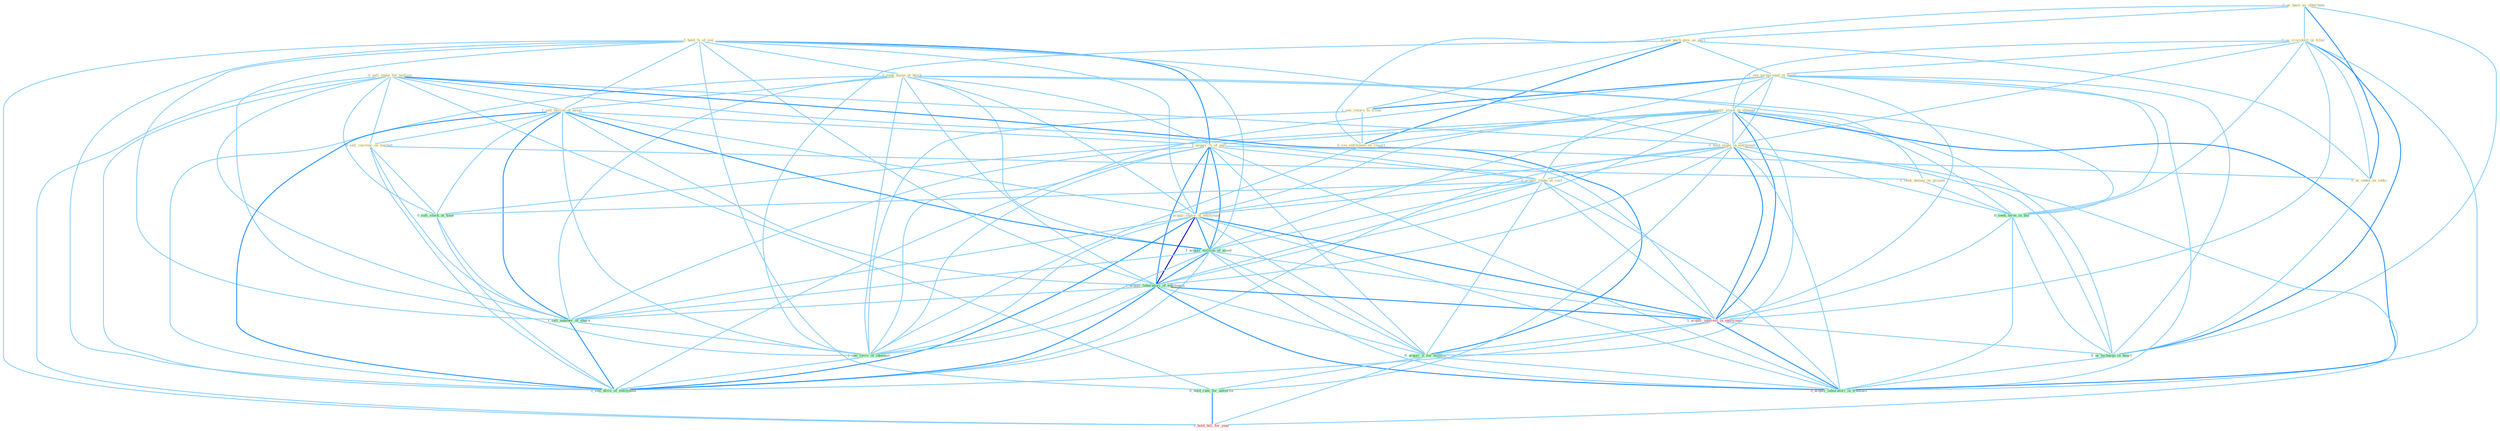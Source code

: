 Graph G{ 
    node
    [shape=polygon,style=filled,width=.5,height=.06,color="#BDFCC9",fixedsize=true,fontsize=4,
    fontcolor="#2f4f4f"];
    {node
    [color="#ffffe0", fontcolor="#8b7d6b"] "0_us_base_as_othernum " "0_us_crocidolit_in_filter " "1_hold_%_of_yen " "0_see_parti-give_as_part " "1_seek_mean_of_block " "1_see_turnaround_in_trend " "0_acquir_stock_in_attempt " "1_see_return_to_trend " "0_sell_stake_for_million " "1_sell_billion_of_asset " "1_acquir_%_of_unit " "0_see_entitynam_as_resort " "0_us_index_as_indic " "0_sell_currenc_on_market " "0_seek_damag_on_ground " "0_hold_stake_in_entitynam " "0_acquir_stake_at_cost " "1_acquir_share_of_entitynam "}
{node [color="#fff0f5", fontcolor="#b22222"] "1_acquir_interest_in_entitynam " "1_hold_bill_for_year "}
edge [color="#B0E2FF"];

	"0_us_base_as_othernum " -- "0_us_crocidolit_in_filter " [w="1", color="#87cefa" ];
	"0_us_base_as_othernum " -- "0_see_parti-give_as_part " [w="1", color="#87cefa" ];
	"0_us_base_as_othernum " -- "0_see_entitynam_as_resort " [w="1", color="#87cefa" ];
	"0_us_base_as_othernum " -- "0_us_index_as_indic " [w="2", color="#1e90ff" , len=0.8];
	"0_us_base_as_othernum " -- "0_us_techniqu_in_heart " [w="1", color="#87cefa" ];
	"0_us_crocidolit_in_filter " -- "1_see_turnaround_in_trend " [w="1", color="#87cefa" ];
	"0_us_crocidolit_in_filter " -- "0_acquir_stock_in_attempt " [w="1", color="#87cefa" ];
	"0_us_crocidolit_in_filter " -- "0_us_index_as_indic " [w="1", color="#87cefa" ];
	"0_us_crocidolit_in_filter " -- "0_hold_stake_in_entitynam " [w="1", color="#87cefa" ];
	"0_us_crocidolit_in_filter " -- "0_seek_term_in_bid " [w="1", color="#87cefa" ];
	"0_us_crocidolit_in_filter " -- "1_acquir_interest_in_entitynam " [w="1", color="#87cefa" ];
	"0_us_crocidolit_in_filter " -- "0_us_techniqu_in_heart " [w="2", color="#1e90ff" , len=0.8];
	"0_us_crocidolit_in_filter " -- "0_acquir_laboratori_in_transact " [w="1", color="#87cefa" ];
	"1_hold_%_of_yen " -- "1_seek_mean_of_block " [w="1", color="#87cefa" ];
	"1_hold_%_of_yen " -- "1_sell_billion_of_asset " [w="1", color="#87cefa" ];
	"1_hold_%_of_yen " -- "1_acquir_%_of_unit " [w="2", color="#1e90ff" , len=0.8];
	"1_hold_%_of_yen " -- "0_hold_stake_in_entitynam " [w="1", color="#87cefa" ];
	"1_hold_%_of_yen " -- "1_acquir_share_of_entitynam " [w="1", color="#87cefa" ];
	"1_hold_%_of_yen " -- "1_acquir_million_of_asset " [w="1", color="#87cefa" ];
	"1_hold_%_of_yen " -- "1_acquir_laboratori_of_entitynam " [w="1", color="#87cefa" ];
	"1_hold_%_of_yen " -- "0_hold_rate_for_advertis " [w="1", color="#87cefa" ];
	"1_hold_%_of_yen " -- "1_sell_number_of_share " [w="1", color="#87cefa" ];
	"1_hold_%_of_yen " -- "1_see_reviv_of_interest " [w="1", color="#87cefa" ];
	"1_hold_%_of_yen " -- "1_hold_bill_for_year " [w="1", color="#87cefa" ];
	"1_hold_%_of_yen " -- "1_sell_divis_of_entitynam " [w="1", color="#87cefa" ];
	"0_see_parti-give_as_part " -- "1_see_turnaround_in_trend " [w="1", color="#87cefa" ];
	"0_see_parti-give_as_part " -- "1_see_return_to_trend " [w="1", color="#87cefa" ];
	"0_see_parti-give_as_part " -- "0_see_entitynam_as_resort " [w="2", color="#1e90ff" , len=0.8];
	"0_see_parti-give_as_part " -- "0_us_index_as_indic " [w="1", color="#87cefa" ];
	"0_see_parti-give_as_part " -- "1_see_reviv_of_interest " [w="1", color="#87cefa" ];
	"1_seek_mean_of_block " -- "1_sell_billion_of_asset " [w="1", color="#87cefa" ];
	"1_seek_mean_of_block " -- "1_acquir_%_of_unit " [w="1", color="#87cefa" ];
	"1_seek_mean_of_block " -- "0_seek_damag_on_ground " [w="1", color="#87cefa" ];
	"1_seek_mean_of_block " -- "1_acquir_share_of_entitynam " [w="1", color="#87cefa" ];
	"1_seek_mean_of_block " -- "1_acquir_million_of_asset " [w="1", color="#87cefa" ];
	"1_seek_mean_of_block " -- "1_acquir_laboratori_of_entitynam " [w="1", color="#87cefa" ];
	"1_seek_mean_of_block " -- "0_seek_term_in_bid " [w="1", color="#87cefa" ];
	"1_seek_mean_of_block " -- "1_sell_number_of_share " [w="1", color="#87cefa" ];
	"1_seek_mean_of_block " -- "1_see_reviv_of_interest " [w="1", color="#87cefa" ];
	"1_seek_mean_of_block " -- "1_sell_divis_of_entitynam " [w="1", color="#87cefa" ];
	"1_see_turnaround_in_trend " -- "0_acquir_stock_in_attempt " [w="1", color="#87cefa" ];
	"1_see_turnaround_in_trend " -- "1_see_return_to_trend " [w="2", color="#1e90ff" , len=0.8];
	"1_see_turnaround_in_trend " -- "0_see_entitynam_as_resort " [w="1", color="#87cefa" ];
	"1_see_turnaround_in_trend " -- "0_hold_stake_in_entitynam " [w="1", color="#87cefa" ];
	"1_see_turnaround_in_trend " -- "0_seek_term_in_bid " [w="1", color="#87cefa" ];
	"1_see_turnaround_in_trend " -- "1_acquir_interest_in_entitynam " [w="1", color="#87cefa" ];
	"1_see_turnaround_in_trend " -- "0_us_techniqu_in_heart " [w="1", color="#87cefa" ];
	"1_see_turnaround_in_trend " -- "0_acquir_laboratori_in_transact " [w="1", color="#87cefa" ];
	"1_see_turnaround_in_trend " -- "1_see_reviv_of_interest " [w="1", color="#87cefa" ];
	"0_acquir_stock_in_attempt " -- "1_acquir_%_of_unit " [w="1", color="#87cefa" ];
	"0_acquir_stock_in_attempt " -- "0_hold_stake_in_entitynam " [w="1", color="#87cefa" ];
	"0_acquir_stock_in_attempt " -- "0_acquir_stake_at_cost " [w="1", color="#87cefa" ];
	"0_acquir_stock_in_attempt " -- "1_acquir_share_of_entitynam " [w="1", color="#87cefa" ];
	"0_acquir_stock_in_attempt " -- "1_acquir_million_of_asset " [w="1", color="#87cefa" ];
	"0_acquir_stock_in_attempt " -- "1_acquir_laboratori_of_entitynam " [w="1", color="#87cefa" ];
	"0_acquir_stock_in_attempt " -- "0_seek_term_in_bid " [w="1", color="#87cefa" ];
	"0_acquir_stock_in_attempt " -- "1_acquir_interest_in_entitynam " [w="2", color="#1e90ff" , len=0.8];
	"0_acquir_stock_in_attempt " -- "0_us_techniqu_in_heart " [w="1", color="#87cefa" ];
	"0_acquir_stock_in_attempt " -- "0_acquir_it_for_million " [w="1", color="#87cefa" ];
	"0_acquir_stock_in_attempt " -- "0_acquir_laboratori_in_transact " [w="2", color="#1e90ff" , len=0.8];
	"0_acquir_stock_in_attempt " -- "0_sell_stock_at_time " [w="1", color="#87cefa" ];
	"1_see_return_to_trend " -- "0_see_entitynam_as_resort " [w="1", color="#87cefa" ];
	"1_see_return_to_trend " -- "1_see_reviv_of_interest " [w="1", color="#87cefa" ];
	"0_sell_stake_for_million " -- "1_sell_billion_of_asset " [w="1", color="#87cefa" ];
	"0_sell_stake_for_million " -- "0_sell_currenc_on_market " [w="1", color="#87cefa" ];
	"0_sell_stake_for_million " -- "0_hold_stake_in_entitynam " [w="1", color="#87cefa" ];
	"0_sell_stake_for_million " -- "0_acquir_stake_at_cost " [w="1", color="#87cefa" ];
	"0_sell_stake_for_million " -- "0_acquir_it_for_million " [w="2", color="#1e90ff" , len=0.8];
	"0_sell_stake_for_million " -- "0_hold_rate_for_advertis " [w="1", color="#87cefa" ];
	"0_sell_stake_for_million " -- "0_sell_stock_at_time " [w="1", color="#87cefa" ];
	"0_sell_stake_for_million " -- "1_sell_number_of_share " [w="1", color="#87cefa" ];
	"0_sell_stake_for_million " -- "1_hold_bill_for_year " [w="1", color="#87cefa" ];
	"0_sell_stake_for_million " -- "1_sell_divis_of_entitynam " [w="1", color="#87cefa" ];
	"1_sell_billion_of_asset " -- "1_acquir_%_of_unit " [w="1", color="#87cefa" ];
	"1_sell_billion_of_asset " -- "0_sell_currenc_on_market " [w="1", color="#87cefa" ];
	"1_sell_billion_of_asset " -- "1_acquir_share_of_entitynam " [w="1", color="#87cefa" ];
	"1_sell_billion_of_asset " -- "1_acquir_million_of_asset " [w="2", color="#1e90ff" , len=0.8];
	"1_sell_billion_of_asset " -- "1_acquir_laboratori_of_entitynam " [w="1", color="#87cefa" ];
	"1_sell_billion_of_asset " -- "0_sell_stock_at_time " [w="1", color="#87cefa" ];
	"1_sell_billion_of_asset " -- "1_sell_number_of_share " [w="2", color="#1e90ff" , len=0.8];
	"1_sell_billion_of_asset " -- "1_see_reviv_of_interest " [w="1", color="#87cefa" ];
	"1_sell_billion_of_asset " -- "1_sell_divis_of_entitynam " [w="2", color="#1e90ff" , len=0.8];
	"1_acquir_%_of_unit " -- "0_acquir_stake_at_cost " [w="1", color="#87cefa" ];
	"1_acquir_%_of_unit " -- "1_acquir_share_of_entitynam " [w="2", color="#1e90ff" , len=0.8];
	"1_acquir_%_of_unit " -- "1_acquir_million_of_asset " [w="2", color="#1e90ff" , len=0.8];
	"1_acquir_%_of_unit " -- "1_acquir_laboratori_of_entitynam " [w="2", color="#1e90ff" , len=0.8];
	"1_acquir_%_of_unit " -- "1_acquir_interest_in_entitynam " [w="1", color="#87cefa" ];
	"1_acquir_%_of_unit " -- "0_acquir_it_for_million " [w="1", color="#87cefa" ];
	"1_acquir_%_of_unit " -- "0_acquir_laboratori_in_transact " [w="1", color="#87cefa" ];
	"1_acquir_%_of_unit " -- "1_sell_number_of_share " [w="1", color="#87cefa" ];
	"1_acquir_%_of_unit " -- "1_see_reviv_of_interest " [w="1", color="#87cefa" ];
	"1_acquir_%_of_unit " -- "1_sell_divis_of_entitynam " [w="1", color="#87cefa" ];
	"0_see_entitynam_as_resort " -- "0_us_index_as_indic " [w="1", color="#87cefa" ];
	"0_see_entitynam_as_resort " -- "1_see_reviv_of_interest " [w="1", color="#87cefa" ];
	"0_us_index_as_indic " -- "0_us_techniqu_in_heart " [w="1", color="#87cefa" ];
	"0_sell_currenc_on_market " -- "0_seek_damag_on_ground " [w="1", color="#87cefa" ];
	"0_sell_currenc_on_market " -- "0_sell_stock_at_time " [w="1", color="#87cefa" ];
	"0_sell_currenc_on_market " -- "1_sell_number_of_share " [w="1", color="#87cefa" ];
	"0_sell_currenc_on_market " -- "1_sell_divis_of_entitynam " [w="1", color="#87cefa" ];
	"0_seek_damag_on_ground " -- "0_seek_term_in_bid " [w="1", color="#87cefa" ];
	"0_hold_stake_in_entitynam " -- "0_acquir_stake_at_cost " [w="1", color="#87cefa" ];
	"0_hold_stake_in_entitynam " -- "1_acquir_share_of_entitynam " [w="1", color="#87cefa" ];
	"0_hold_stake_in_entitynam " -- "1_acquir_laboratori_of_entitynam " [w="1", color="#87cefa" ];
	"0_hold_stake_in_entitynam " -- "0_seek_term_in_bid " [w="1", color="#87cefa" ];
	"0_hold_stake_in_entitynam " -- "1_acquir_interest_in_entitynam " [w="2", color="#1e90ff" , len=0.8];
	"0_hold_stake_in_entitynam " -- "0_us_techniqu_in_heart " [w="1", color="#87cefa" ];
	"0_hold_stake_in_entitynam " -- "0_hold_rate_for_advertis " [w="1", color="#87cefa" ];
	"0_hold_stake_in_entitynam " -- "0_acquir_laboratori_in_transact " [w="1", color="#87cefa" ];
	"0_hold_stake_in_entitynam " -- "1_hold_bill_for_year " [w="1", color="#87cefa" ];
	"0_hold_stake_in_entitynam " -- "1_sell_divis_of_entitynam " [w="1", color="#87cefa" ];
	"0_acquir_stake_at_cost " -- "1_acquir_share_of_entitynam " [w="1", color="#87cefa" ];
	"0_acquir_stake_at_cost " -- "1_acquir_million_of_asset " [w="1", color="#87cefa" ];
	"0_acquir_stake_at_cost " -- "1_acquir_laboratori_of_entitynam " [w="1", color="#87cefa" ];
	"0_acquir_stake_at_cost " -- "1_acquir_interest_in_entitynam " [w="1", color="#87cefa" ];
	"0_acquir_stake_at_cost " -- "0_acquir_it_for_million " [w="1", color="#87cefa" ];
	"0_acquir_stake_at_cost " -- "0_acquir_laboratori_in_transact " [w="1", color="#87cefa" ];
	"0_acquir_stake_at_cost " -- "0_sell_stock_at_time " [w="1", color="#87cefa" ];
	"1_acquir_share_of_entitynam " -- "1_acquir_million_of_asset " [w="2", color="#1e90ff" , len=0.8];
	"1_acquir_share_of_entitynam " -- "1_acquir_laboratori_of_entitynam " [w="3", color="#0000cd" , len=0.6];
	"1_acquir_share_of_entitynam " -- "1_acquir_interest_in_entitynam " [w="2", color="#1e90ff" , len=0.8];
	"1_acquir_share_of_entitynam " -- "0_acquir_it_for_million " [w="1", color="#87cefa" ];
	"1_acquir_share_of_entitynam " -- "0_acquir_laboratori_in_transact " [w="1", color="#87cefa" ];
	"1_acquir_share_of_entitynam " -- "1_sell_number_of_share " [w="1", color="#87cefa" ];
	"1_acquir_share_of_entitynam " -- "1_see_reviv_of_interest " [w="1", color="#87cefa" ];
	"1_acquir_share_of_entitynam " -- "1_sell_divis_of_entitynam " [w="2", color="#1e90ff" , len=0.8];
	"1_acquir_million_of_asset " -- "1_acquir_laboratori_of_entitynam " [w="2", color="#1e90ff" , len=0.8];
	"1_acquir_million_of_asset " -- "1_acquir_interest_in_entitynam " [w="1", color="#87cefa" ];
	"1_acquir_million_of_asset " -- "0_acquir_it_for_million " [w="1", color="#87cefa" ];
	"1_acquir_million_of_asset " -- "0_acquir_laboratori_in_transact " [w="1", color="#87cefa" ];
	"1_acquir_million_of_asset " -- "1_sell_number_of_share " [w="1", color="#87cefa" ];
	"1_acquir_million_of_asset " -- "1_see_reviv_of_interest " [w="1", color="#87cefa" ];
	"1_acquir_million_of_asset " -- "1_sell_divis_of_entitynam " [w="1", color="#87cefa" ];
	"1_acquir_laboratori_of_entitynam " -- "1_acquir_interest_in_entitynam " [w="2", color="#1e90ff" , len=0.8];
	"1_acquir_laboratori_of_entitynam " -- "0_acquir_it_for_million " [w="1", color="#87cefa" ];
	"1_acquir_laboratori_of_entitynam " -- "0_acquir_laboratori_in_transact " [w="2", color="#1e90ff" , len=0.8];
	"1_acquir_laboratori_of_entitynam " -- "1_sell_number_of_share " [w="1", color="#87cefa" ];
	"1_acquir_laboratori_of_entitynam " -- "1_see_reviv_of_interest " [w="1", color="#87cefa" ];
	"1_acquir_laboratori_of_entitynam " -- "1_sell_divis_of_entitynam " [w="2", color="#1e90ff" , len=0.8];
	"0_seek_term_in_bid " -- "1_acquir_interest_in_entitynam " [w="1", color="#87cefa" ];
	"0_seek_term_in_bid " -- "0_us_techniqu_in_heart " [w="1", color="#87cefa" ];
	"0_seek_term_in_bid " -- "0_acquir_laboratori_in_transact " [w="1", color="#87cefa" ];
	"1_acquir_interest_in_entitynam " -- "0_us_techniqu_in_heart " [w="1", color="#87cefa" ];
	"1_acquir_interest_in_entitynam " -- "0_acquir_it_for_million " [w="1", color="#87cefa" ];
	"1_acquir_interest_in_entitynam " -- "0_acquir_laboratori_in_transact " [w="2", color="#1e90ff" , len=0.8];
	"1_acquir_interest_in_entitynam " -- "1_sell_divis_of_entitynam " [w="1", color="#87cefa" ];
	"0_us_techniqu_in_heart " -- "0_acquir_laboratori_in_transact " [w="1", color="#87cefa" ];
	"0_acquir_it_for_million " -- "0_hold_rate_for_advertis " [w="1", color="#87cefa" ];
	"0_acquir_it_for_million " -- "0_acquir_laboratori_in_transact " [w="1", color="#87cefa" ];
	"0_acquir_it_for_million " -- "1_hold_bill_for_year " [w="1", color="#87cefa" ];
	"0_hold_rate_for_advertis " -- "1_hold_bill_for_year " [w="2", color="#1e90ff" , len=0.8];
	"0_sell_stock_at_time " -- "1_sell_number_of_share " [w="1", color="#87cefa" ];
	"0_sell_stock_at_time " -- "1_sell_divis_of_entitynam " [w="1", color="#87cefa" ];
	"1_sell_number_of_share " -- "1_see_reviv_of_interest " [w="1", color="#87cefa" ];
	"1_sell_number_of_share " -- "1_sell_divis_of_entitynam " [w="2", color="#1e90ff" , len=0.8];
	"1_see_reviv_of_interest " -- "1_sell_divis_of_entitynam " [w="1", color="#87cefa" ];
}